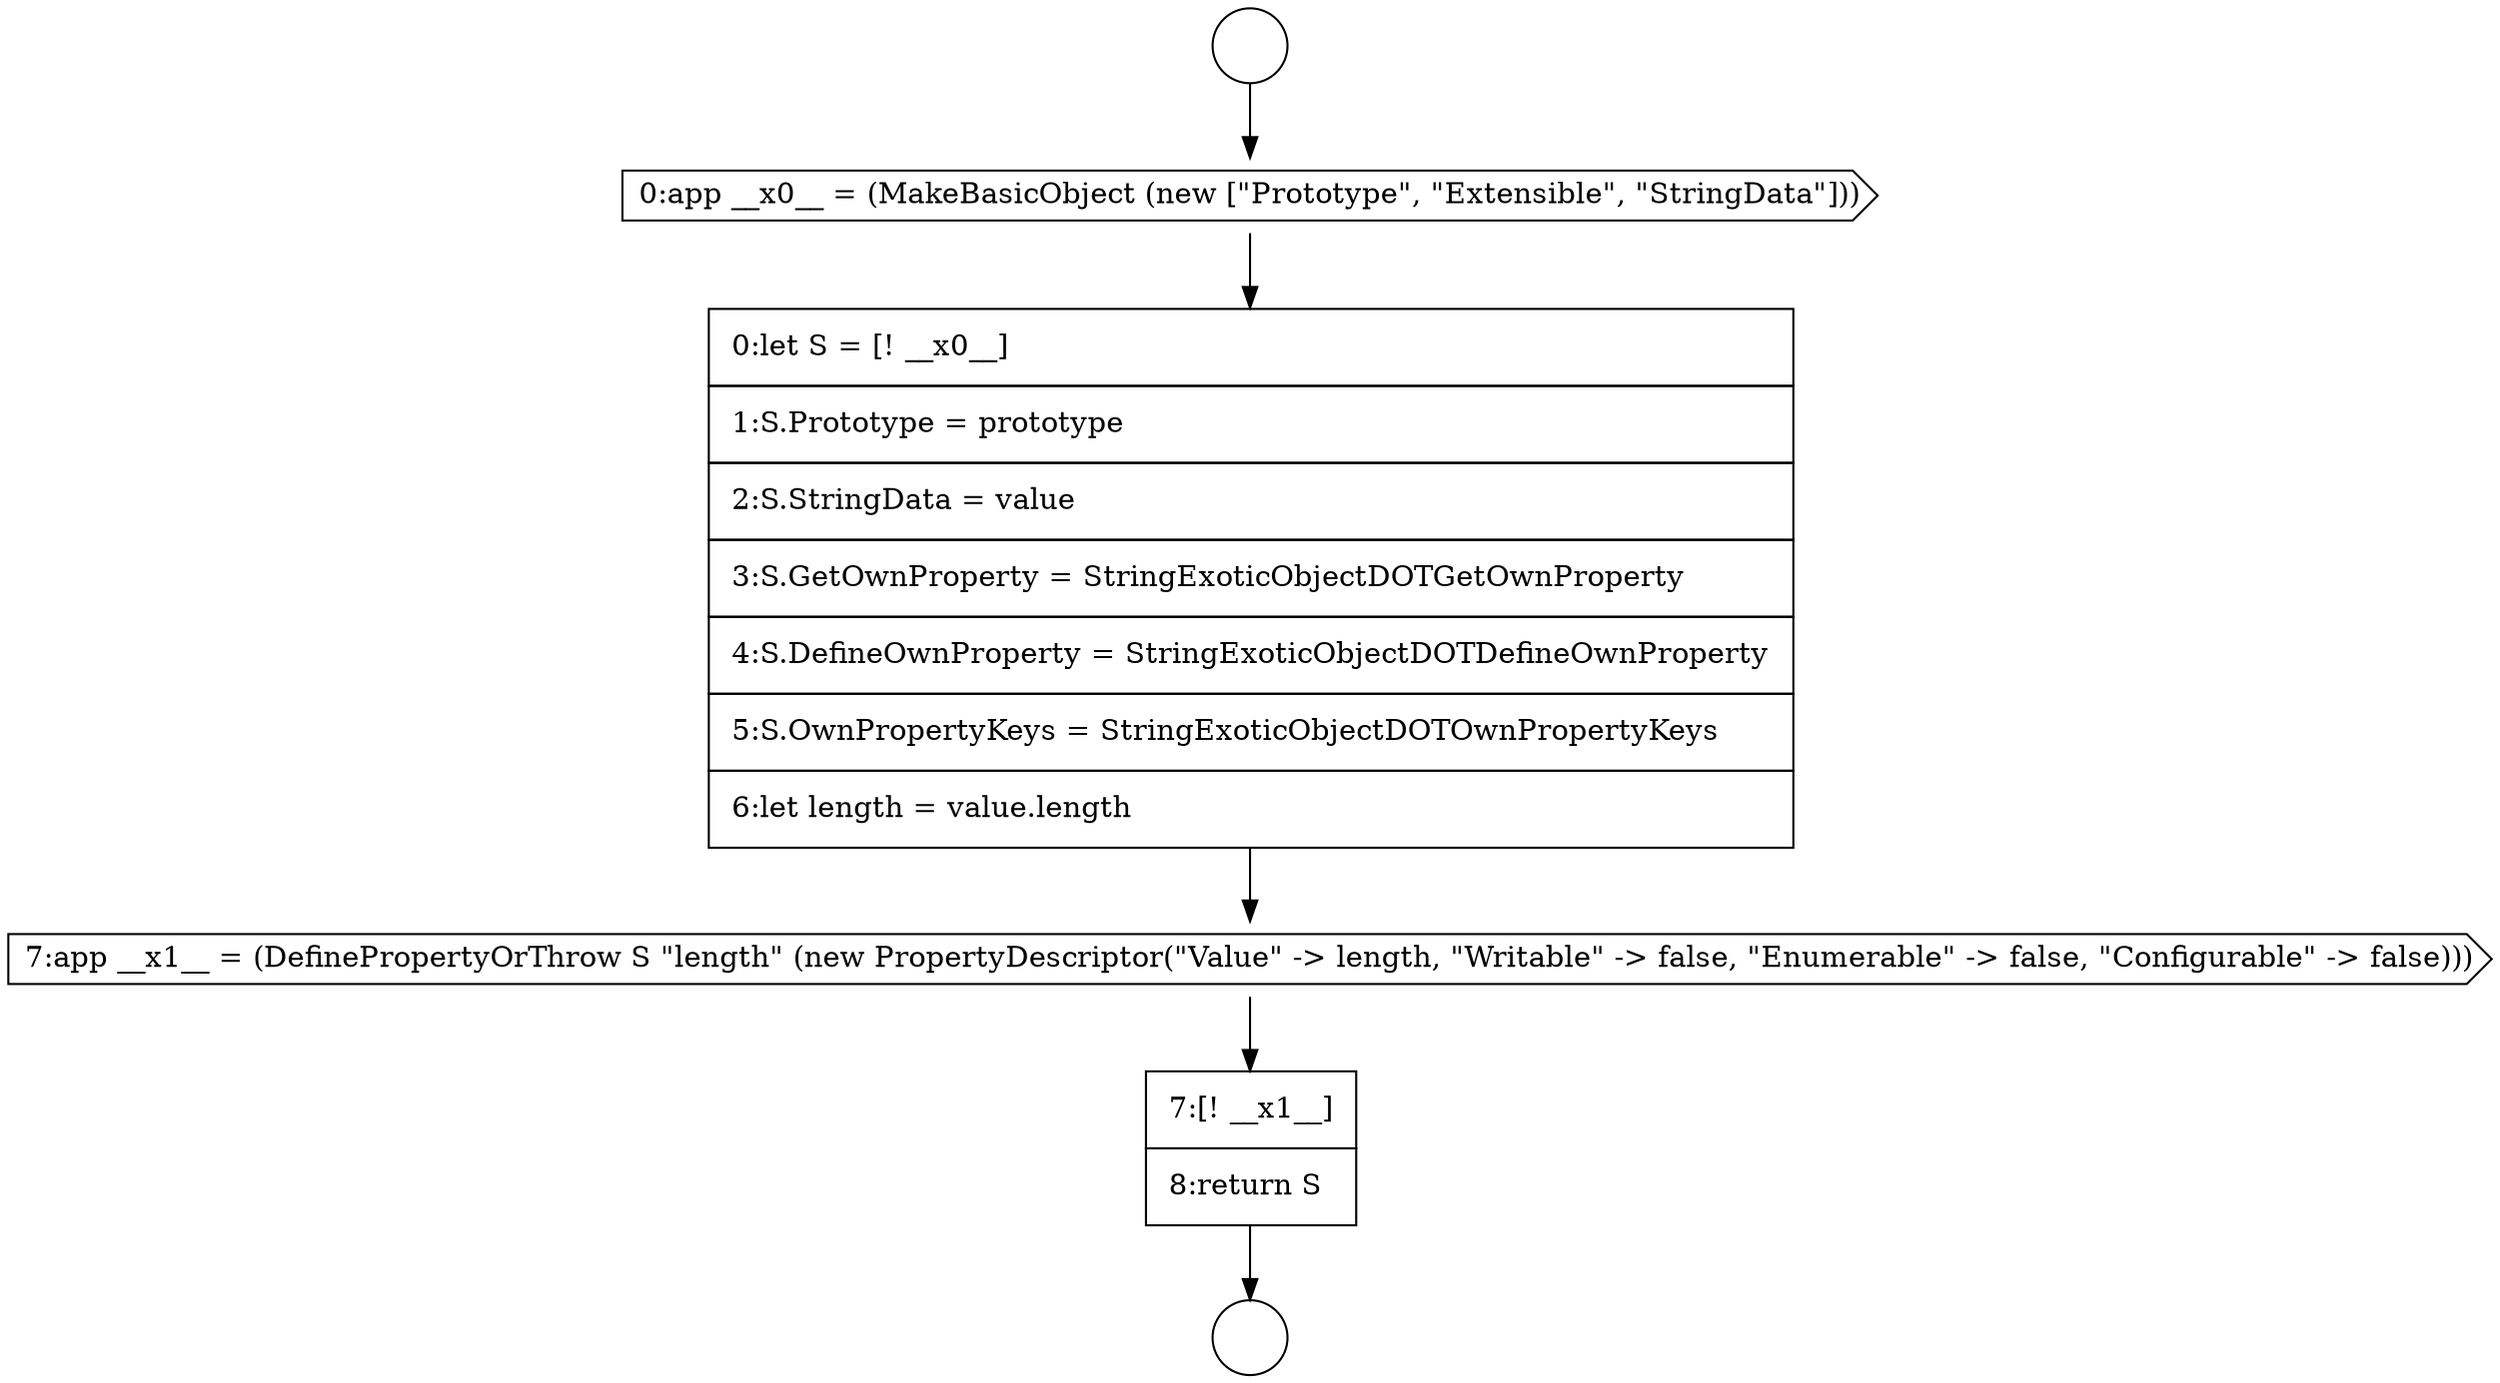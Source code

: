 digraph {
  node2718 [shape=circle label=" " color="black" fillcolor="white" style=filled]
  node2717 [shape=circle label=" " color="black" fillcolor="white" style=filled]
  node2721 [shape=cds, label=<<font color="black">7:app __x1__ = (DefinePropertyOrThrow S &quot;length&quot; (new PropertyDescriptor(&quot;Value&quot; -&gt; length, &quot;Writable&quot; -&gt; false, &quot;Enumerable&quot; -&gt; false, &quot;Configurable&quot; -&gt; false)))</font>> color="black" fillcolor="white" style=filled]
  node2720 [shape=none, margin=0, label=<<font color="black">
    <table border="0" cellborder="1" cellspacing="0" cellpadding="10">
      <tr><td align="left">0:let S = [! __x0__]</td></tr>
      <tr><td align="left">1:S.Prototype = prototype</td></tr>
      <tr><td align="left">2:S.StringData = value</td></tr>
      <tr><td align="left">3:S.GetOwnProperty = StringExoticObjectDOTGetOwnProperty</td></tr>
      <tr><td align="left">4:S.DefineOwnProperty = StringExoticObjectDOTDefineOwnProperty</td></tr>
      <tr><td align="left">5:S.OwnPropertyKeys = StringExoticObjectDOTOwnPropertyKeys</td></tr>
      <tr><td align="left">6:let length = value.length</td></tr>
    </table>
  </font>> color="black" fillcolor="white" style=filled]
  node2722 [shape=none, margin=0, label=<<font color="black">
    <table border="0" cellborder="1" cellspacing="0" cellpadding="10">
      <tr><td align="left">7:[! __x1__]</td></tr>
      <tr><td align="left">8:return S</td></tr>
    </table>
  </font>> color="black" fillcolor="white" style=filled]
  node2719 [shape=cds, label=<<font color="black">0:app __x0__ = (MakeBasicObject (new [&quot;Prototype&quot;, &quot;Extensible&quot;, &quot;StringData&quot;]))</font>> color="black" fillcolor="white" style=filled]
  node2719 -> node2720 [ color="black"]
  node2721 -> node2722 [ color="black"]
  node2717 -> node2719 [ color="black"]
  node2722 -> node2718 [ color="black"]
  node2720 -> node2721 [ color="black"]
}

